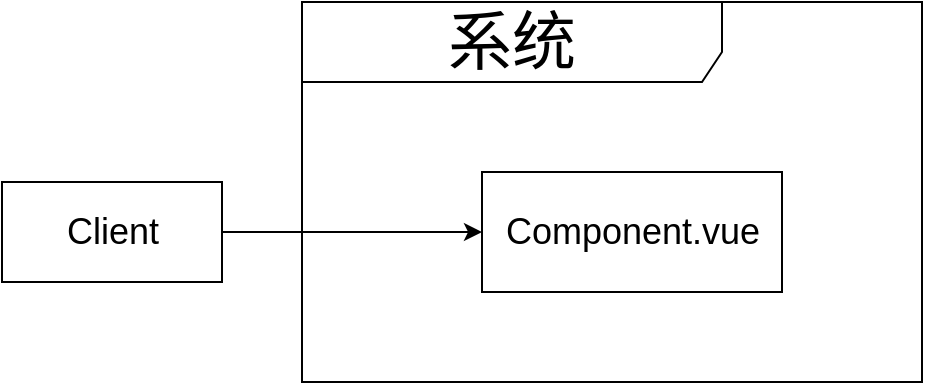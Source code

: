 <mxfile version="13.9.9" type="device"><diagram id="xZB7Fbhzvgh9ULLPRYzw" name="第 1 页"><mxGraphModel dx="1326" dy="806" grid="1" gridSize="10" guides="1" tooltips="1" connect="1" arrows="1" fold="1" page="1" pageScale="1" pageWidth="827" pageHeight="1169" math="0" shadow="0"><root><mxCell id="0"/><mxCell id="1" parent="0"/><mxCell id="SlGTOV5wfyYvtDNFPd9g-1" value="系统" style="shape=umlFrame;whiteSpace=wrap;html=1;width=210;height=40;fontSize=32;" vertex="1" parent="1"><mxGeometry x="550" y="180" width="310" height="190" as="geometry"/></mxCell><mxCell id="SlGTOV5wfyYvtDNFPd9g-3" value="Component.vue" style="html=1;fontSize=18;" vertex="1" parent="1"><mxGeometry x="640" y="265" width="150" height="60" as="geometry"/></mxCell><mxCell id="SlGTOV5wfyYvtDNFPd9g-4" style="edgeStyle=orthogonalEdgeStyle;rounded=0;orthogonalLoop=1;jettySize=auto;html=1;entryX=0;entryY=0.5;entryDx=0;entryDy=0;" edge="1" parent="1" source="SlGTOV5wfyYvtDNFPd9g-5" target="SlGTOV5wfyYvtDNFPd9g-3"><mxGeometry relative="1" as="geometry"><mxPoint x="270" y="295" as="targetPoint"/></mxGeometry></mxCell><mxCell id="SlGTOV5wfyYvtDNFPd9g-5" value="Client" style="html=1;fontSize=18;" vertex="1" parent="1"><mxGeometry x="400" y="270" width="110" height="50" as="geometry"/></mxCell></root></mxGraphModel></diagram></mxfile>